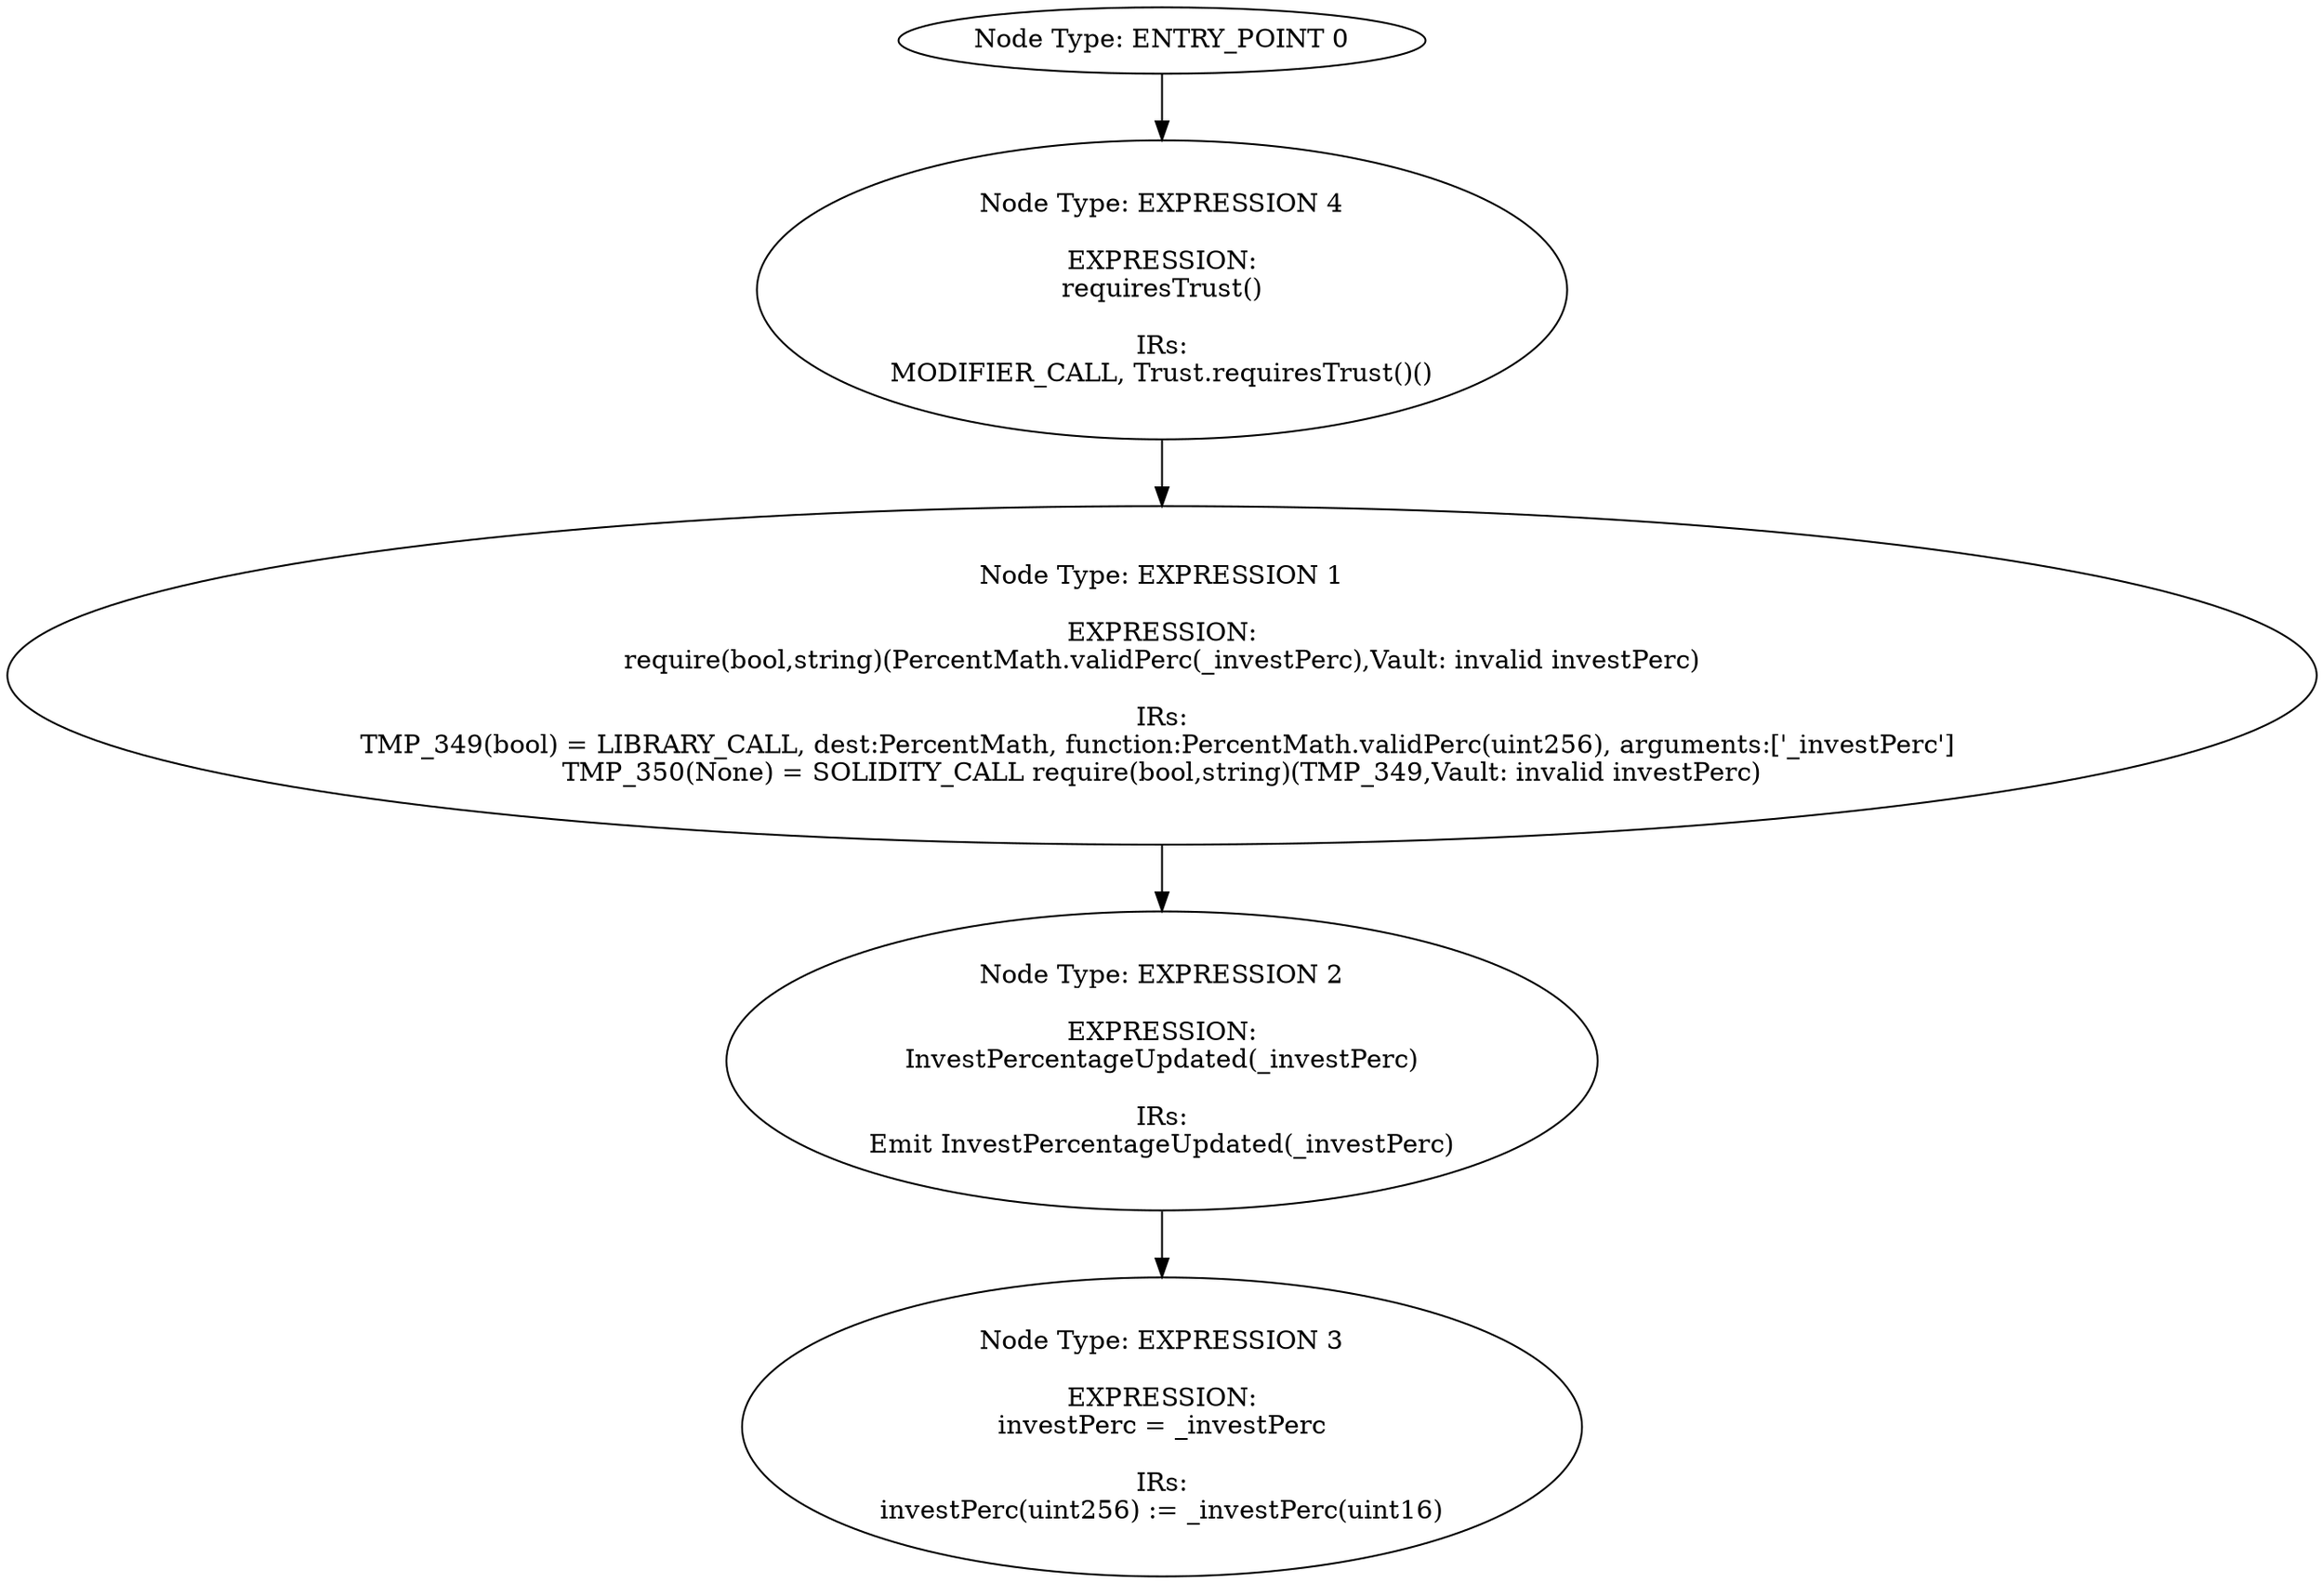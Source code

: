 digraph{
0[label="Node Type: ENTRY_POINT 0
"];
0->4;
1[label="Node Type: EXPRESSION 1

EXPRESSION:
require(bool,string)(PercentMath.validPerc(_investPerc),Vault: invalid investPerc)

IRs:
TMP_349(bool) = LIBRARY_CALL, dest:PercentMath, function:PercentMath.validPerc(uint256), arguments:['_investPerc'] 
TMP_350(None) = SOLIDITY_CALL require(bool,string)(TMP_349,Vault: invalid investPerc)"];
1->2;
2[label="Node Type: EXPRESSION 2

EXPRESSION:
InvestPercentageUpdated(_investPerc)

IRs:
Emit InvestPercentageUpdated(_investPerc)"];
2->3;
3[label="Node Type: EXPRESSION 3

EXPRESSION:
investPerc = _investPerc

IRs:
investPerc(uint256) := _investPerc(uint16)"];
4[label="Node Type: EXPRESSION 4

EXPRESSION:
requiresTrust()

IRs:
MODIFIER_CALL, Trust.requiresTrust()()"];
4->1;
}
